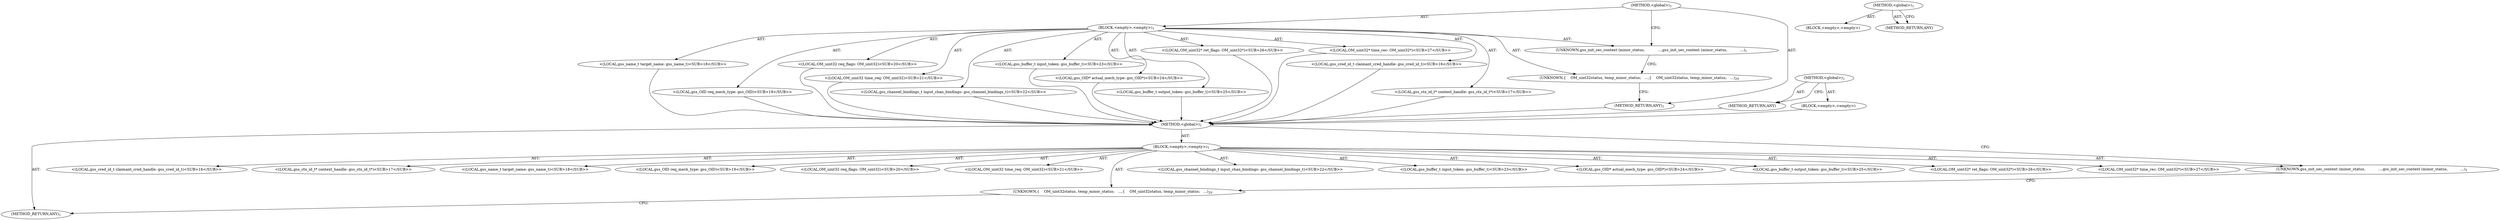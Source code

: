 digraph "&lt;global&gt;" {
vulnerable_6 [label=<(METHOD,&lt;global&gt;)<SUB>1</SUB>>];
vulnerable_7 [label=<(BLOCK,&lt;empty&gt;,&lt;empty&gt;)<SUB>1</SUB>>];
vulnerable_8 [label=<(UNKNOWN,gss_init_sec_context (minor_status,
           ...,gss_init_sec_context (minor_status,
           ...)<SUB>1</SUB>>];
vulnerable_9 [label="<(LOCAL,gss_cred_id_t claimant_cred_handle: gss_cred_id_t)<SUB>16</SUB>>"];
vulnerable_10 [label="<(LOCAL,gss_ctx_id_t* context_handle: gss_ctx_id_t*)<SUB>17</SUB>>"];
vulnerable_11 [label="<(LOCAL,gss_name_t target_name: gss_name_t)<SUB>18</SUB>>"];
vulnerable_12 [label="<(LOCAL,gss_OID req_mech_type: gss_OID)<SUB>19</SUB>>"];
vulnerable_13 [label="<(LOCAL,OM_uint32 req_flags: OM_uint32)<SUB>20</SUB>>"];
vulnerable_14 [label="<(LOCAL,OM_uint32 time_req: OM_uint32)<SUB>21</SUB>>"];
vulnerable_15 [label="<(LOCAL,gss_channel_bindings_t input_chan_bindings: gss_channel_bindings_t)<SUB>22</SUB>>"];
vulnerable_16 [label="<(LOCAL,gss_buffer_t input_token: gss_buffer_t)<SUB>23</SUB>>"];
vulnerable_17 [label="<(LOCAL,gss_OID* actual_mech_type: gss_OID*)<SUB>24</SUB>>"];
vulnerable_18 [label="<(LOCAL,gss_buffer_t output_token: gss_buffer_t)<SUB>25</SUB>>"];
vulnerable_19 [label="<(LOCAL,OM_uint32* ret_flags: OM_uint32*)<SUB>26</SUB>>"];
vulnerable_20 [label="<(LOCAL,OM_uint32* time_rec: OM_uint32*)<SUB>27</SUB>>"];
vulnerable_21 [label=<(UNKNOWN,{
    OM_uint32		status, temp_minor_status;
   ...,{
    OM_uint32		status, temp_minor_status;
   ...)<SUB>29</SUB>>];
vulnerable_22 [label=<(METHOD_RETURN,ANY)<SUB>1</SUB>>];
vulnerable_45 [label=<(METHOD,&lt;global&gt;)<SUB>1</SUB>>];
vulnerable_46 [label=<(BLOCK,&lt;empty&gt;,&lt;empty&gt;)>];
vulnerable_47 [label=<(METHOD_RETURN,ANY)>];
fixed_6 [label=<(METHOD,&lt;global&gt;)<SUB>1</SUB>>];
fixed_7 [label=<(BLOCK,&lt;empty&gt;,&lt;empty&gt;)<SUB>1</SUB>>];
fixed_8 [label=<(UNKNOWN,gss_init_sec_context (minor_status,
           ...,gss_init_sec_context (minor_status,
           ...)<SUB>1</SUB>>];
fixed_9 [label="<(LOCAL,gss_cred_id_t claimant_cred_handle: gss_cred_id_t)<SUB>16</SUB>>"];
fixed_10 [label="<(LOCAL,gss_ctx_id_t* context_handle: gss_ctx_id_t*)<SUB>17</SUB>>"];
fixed_11 [label="<(LOCAL,gss_name_t target_name: gss_name_t)<SUB>18</SUB>>"];
fixed_12 [label="<(LOCAL,gss_OID req_mech_type: gss_OID)<SUB>19</SUB>>"];
fixed_13 [label="<(LOCAL,OM_uint32 req_flags: OM_uint32)<SUB>20</SUB>>"];
fixed_14 [label="<(LOCAL,OM_uint32 time_req: OM_uint32)<SUB>21</SUB>>"];
fixed_15 [label="<(LOCAL,gss_channel_bindings_t input_chan_bindings: gss_channel_bindings_t)<SUB>22</SUB>>"];
fixed_16 [label="<(LOCAL,gss_buffer_t input_token: gss_buffer_t)<SUB>23</SUB>>"];
fixed_17 [label="<(LOCAL,gss_OID* actual_mech_type: gss_OID*)<SUB>24</SUB>>"];
fixed_18 [label="<(LOCAL,gss_buffer_t output_token: gss_buffer_t)<SUB>25</SUB>>"];
fixed_19 [label="<(LOCAL,OM_uint32* ret_flags: OM_uint32*)<SUB>26</SUB>>"];
fixed_20 [label="<(LOCAL,OM_uint32* time_rec: OM_uint32*)<SUB>27</SUB>>"];
fixed_21 [label=<(UNKNOWN,{
    OM_uint32		status, temp_minor_status;
   ...,{
    OM_uint32		status, temp_minor_status;
   ...)<SUB>29</SUB>>];
fixed_22 [label=<(METHOD_RETURN,ANY)<SUB>1</SUB>>];
fixed_45 [label=<(METHOD,&lt;global&gt;)<SUB>1</SUB>>];
fixed_46 [label=<(BLOCK,&lt;empty&gt;,&lt;empty&gt;)>];
fixed_47 [label=<(METHOD_RETURN,ANY)>];
vulnerable_6 -> vulnerable_7  [key=0, label="AST: "];
vulnerable_6 -> vulnerable_22  [key=0, label="AST: "];
vulnerable_6 -> vulnerable_8  [key=0, label="CFG: "];
vulnerable_7 -> vulnerable_8  [key=0, label="AST: "];
vulnerable_7 -> vulnerable_9  [key=0, label="AST: "];
vulnerable_7 -> vulnerable_10  [key=0, label="AST: "];
vulnerable_7 -> vulnerable_11  [key=0, label="AST: "];
vulnerable_7 -> vulnerable_12  [key=0, label="AST: "];
vulnerable_7 -> vulnerable_13  [key=0, label="AST: "];
vulnerable_7 -> vulnerable_14  [key=0, label="AST: "];
vulnerable_7 -> vulnerable_15  [key=0, label="AST: "];
vulnerable_7 -> vulnerable_16  [key=0, label="AST: "];
vulnerable_7 -> vulnerable_17  [key=0, label="AST: "];
vulnerable_7 -> vulnerable_18  [key=0, label="AST: "];
vulnerable_7 -> vulnerable_19  [key=0, label="AST: "];
vulnerable_7 -> vulnerable_20  [key=0, label="AST: "];
vulnerable_7 -> vulnerable_21  [key=0, label="AST: "];
vulnerable_8 -> vulnerable_21  [key=0, label="CFG: "];
vulnerable_9 -> fixed_6  [key=0];
vulnerable_10 -> fixed_6  [key=0];
vulnerable_11 -> fixed_6  [key=0];
vulnerable_12 -> fixed_6  [key=0];
vulnerable_13 -> fixed_6  [key=0];
vulnerable_14 -> fixed_6  [key=0];
vulnerable_15 -> fixed_6  [key=0];
vulnerable_16 -> fixed_6  [key=0];
vulnerable_17 -> fixed_6  [key=0];
vulnerable_18 -> fixed_6  [key=0];
vulnerable_19 -> fixed_6  [key=0];
vulnerable_20 -> fixed_6  [key=0];
vulnerable_21 -> vulnerable_22  [key=0, label="CFG: "];
vulnerable_22 -> fixed_6  [key=0];
vulnerable_45 -> vulnerable_46  [key=0, label="AST: "];
vulnerable_45 -> vulnerable_47  [key=0, label="AST: "];
vulnerable_45 -> vulnerable_47  [key=1, label="CFG: "];
vulnerable_46 -> fixed_6  [key=0];
vulnerable_47 -> fixed_6  [key=0];
fixed_6 -> fixed_7  [key=0, label="AST: "];
fixed_6 -> fixed_22  [key=0, label="AST: "];
fixed_6 -> fixed_8  [key=0, label="CFG: "];
fixed_7 -> fixed_8  [key=0, label="AST: "];
fixed_7 -> fixed_9  [key=0, label="AST: "];
fixed_7 -> fixed_10  [key=0, label="AST: "];
fixed_7 -> fixed_11  [key=0, label="AST: "];
fixed_7 -> fixed_12  [key=0, label="AST: "];
fixed_7 -> fixed_13  [key=0, label="AST: "];
fixed_7 -> fixed_14  [key=0, label="AST: "];
fixed_7 -> fixed_15  [key=0, label="AST: "];
fixed_7 -> fixed_16  [key=0, label="AST: "];
fixed_7 -> fixed_17  [key=0, label="AST: "];
fixed_7 -> fixed_18  [key=0, label="AST: "];
fixed_7 -> fixed_19  [key=0, label="AST: "];
fixed_7 -> fixed_20  [key=0, label="AST: "];
fixed_7 -> fixed_21  [key=0, label="AST: "];
fixed_8 -> fixed_21  [key=0, label="CFG: "];
fixed_21 -> fixed_22  [key=0, label="CFG: "];
fixed_45 -> fixed_46  [key=0, label="AST: "];
fixed_45 -> fixed_47  [key=0, label="AST: "];
fixed_45 -> fixed_47  [key=1, label="CFG: "];
}
